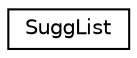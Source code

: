 digraph G
{
  edge [fontname="Helvetica",fontsize="10",labelfontname="Helvetica",labelfontsize="10"];
  node [fontname="Helvetica",fontsize="10",shape=record];
  rankdir=LR;
  Node1 [label="SuggList",height=0.2,width=0.4,color="black", fillcolor="white", style="filled",URL="$db/df2/structSuggList.html"];
}
